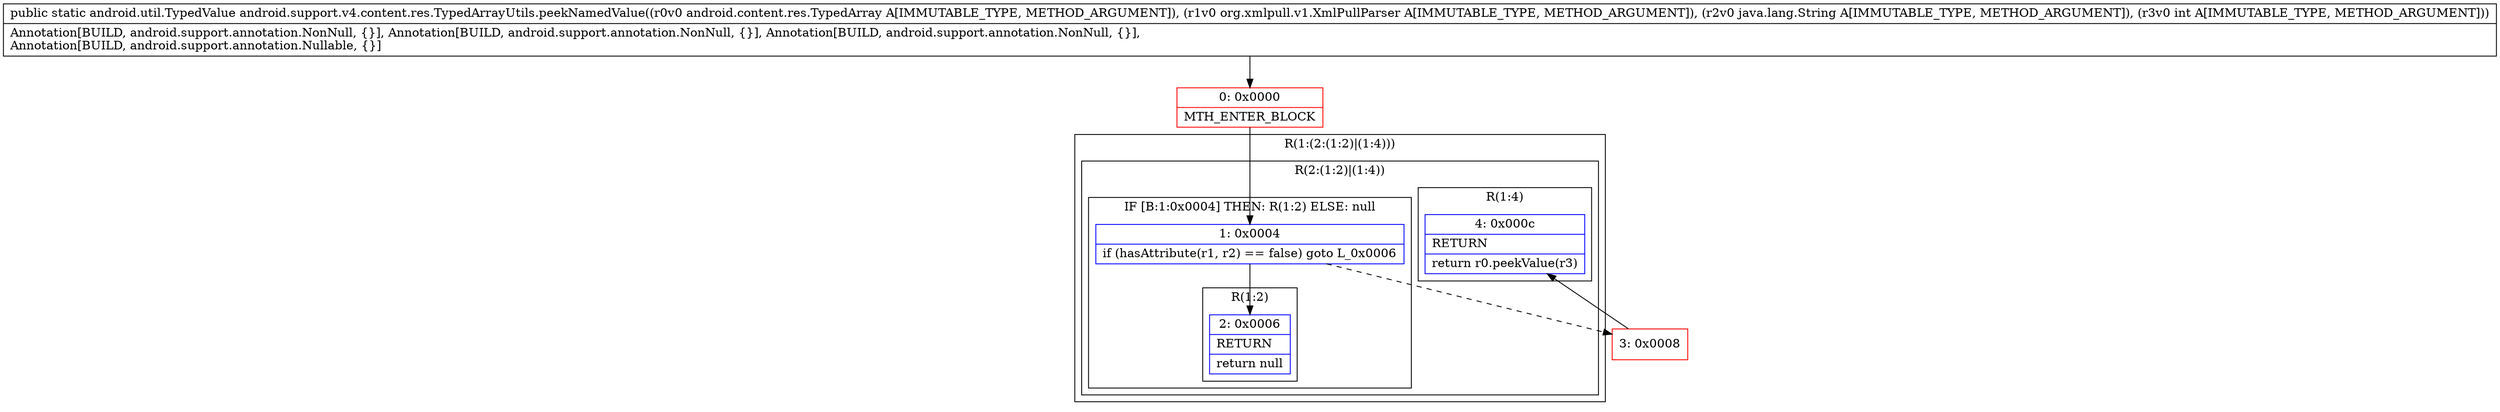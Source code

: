 digraph "CFG forandroid.support.v4.content.res.TypedArrayUtils.peekNamedValue(Landroid\/content\/res\/TypedArray;Lorg\/xmlpull\/v1\/XmlPullParser;Ljava\/lang\/String;I)Landroid\/util\/TypedValue;" {
subgraph cluster_Region_220517368 {
label = "R(1:(2:(1:2)|(1:4)))";
node [shape=record,color=blue];
subgraph cluster_Region_1803427723 {
label = "R(2:(1:2)|(1:4))";
node [shape=record,color=blue];
subgraph cluster_IfRegion_482167981 {
label = "IF [B:1:0x0004] THEN: R(1:2) ELSE: null";
node [shape=record,color=blue];
Node_1 [shape=record,label="{1\:\ 0x0004|if (hasAttribute(r1, r2) == false) goto L_0x0006\l}"];
subgraph cluster_Region_1865138854 {
label = "R(1:2)";
node [shape=record,color=blue];
Node_2 [shape=record,label="{2\:\ 0x0006|RETURN\l|return null\l}"];
}
}
subgraph cluster_Region_1153132456 {
label = "R(1:4)";
node [shape=record,color=blue];
Node_4 [shape=record,label="{4\:\ 0x000c|RETURN\l|return r0.peekValue(r3)\l}"];
}
}
}
Node_0 [shape=record,color=red,label="{0\:\ 0x0000|MTH_ENTER_BLOCK\l}"];
Node_3 [shape=record,color=red,label="{3\:\ 0x0008}"];
MethodNode[shape=record,label="{public static android.util.TypedValue android.support.v4.content.res.TypedArrayUtils.peekNamedValue((r0v0 android.content.res.TypedArray A[IMMUTABLE_TYPE, METHOD_ARGUMENT]), (r1v0 org.xmlpull.v1.XmlPullParser A[IMMUTABLE_TYPE, METHOD_ARGUMENT]), (r2v0 java.lang.String A[IMMUTABLE_TYPE, METHOD_ARGUMENT]), (r3v0 int A[IMMUTABLE_TYPE, METHOD_ARGUMENT]))  | Annotation[BUILD, android.support.annotation.NonNull, \{\}], Annotation[BUILD, android.support.annotation.NonNull, \{\}], Annotation[BUILD, android.support.annotation.NonNull, \{\}], \lAnnotation[BUILD, android.support.annotation.Nullable, \{\}]\l}"];
MethodNode -> Node_0;
Node_1 -> Node_2;
Node_1 -> Node_3[style=dashed];
Node_0 -> Node_1;
Node_3 -> Node_4;
}

